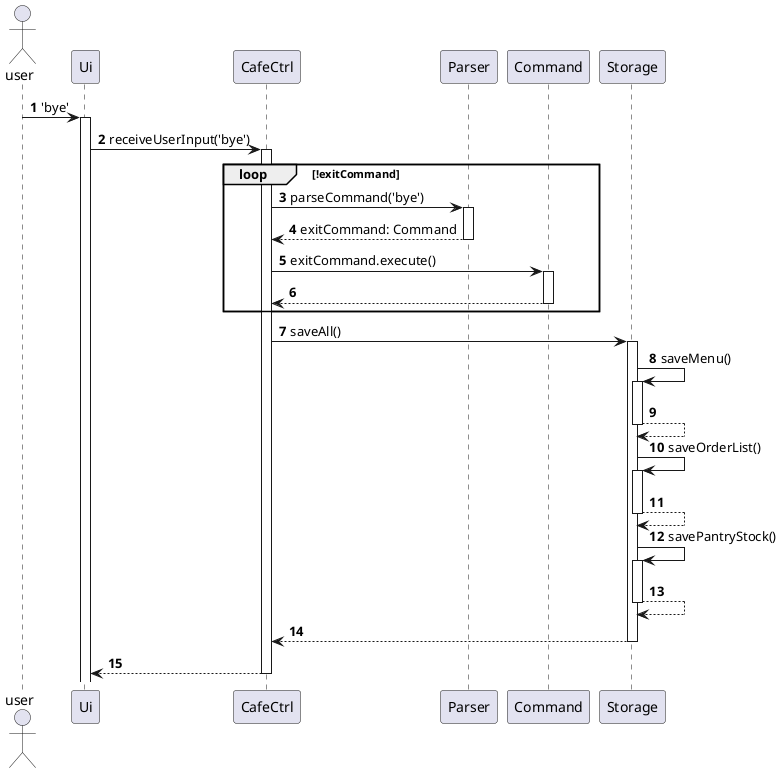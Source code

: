 @startuml
!define COMMAND class ListIngredientCommand
!define UI class Ui
!define MAIN class CafeCtrl
!define STORAGE class Storage
!define DATA class Data
!define PARSER class Parser
!define COMMAND class Command

autonumber
Actor user

user -> Ui: 'bye'
Activate Ui
Ui-> CafeCtrl : receiveUserInput('bye')
loop !exitCommand
Activate CafeCtrl
CafeCtrl -> Parser : parseCommand('bye')
Activate Parser
return exitCommand: Command
CafeCtrl -> Command : exitCommand.execute()
Activate Command
return
end loop
CafeCtrl->Storage : saveAll()
Activate Storage
Storage -> Storage: saveMenu()
Activate Storage
return
Storage -> Storage: saveOrderList()
Activate Storage
return
Storage -> Storage: savePantryStock()
Activate Storage
return
return
return

@enduml
